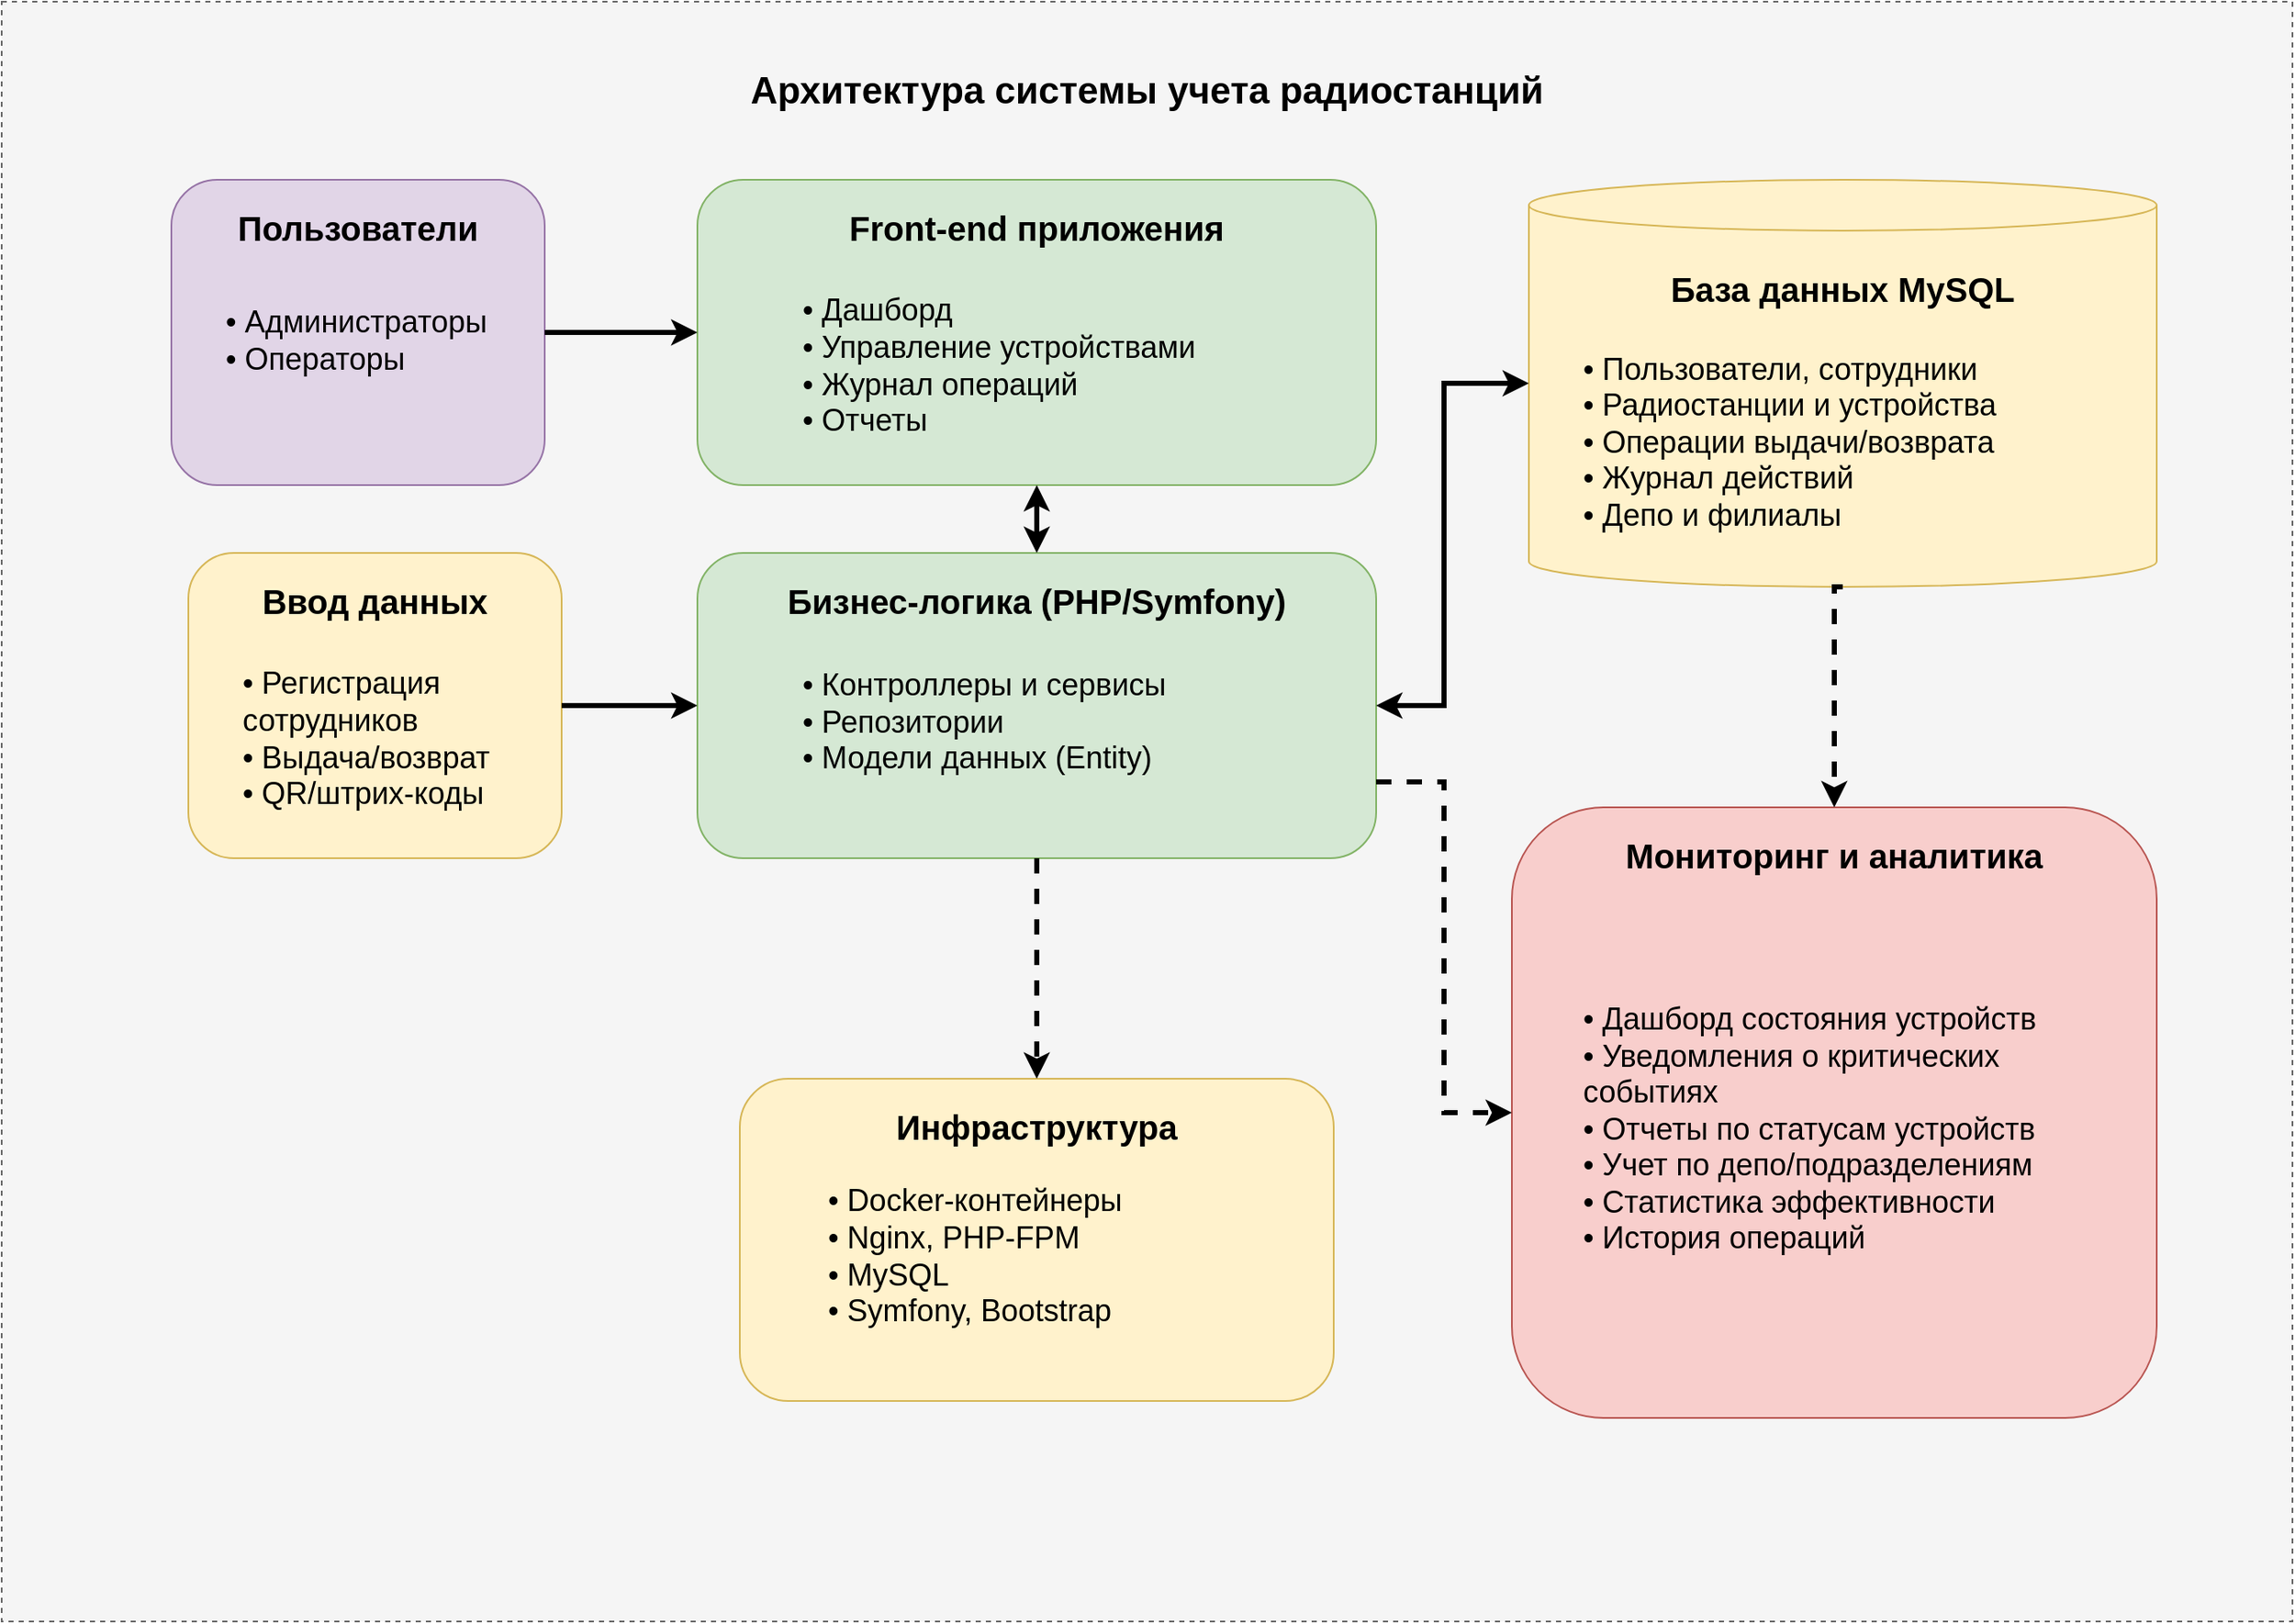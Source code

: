 <mxfile>
    <diagram name="Архитектура системы" id="architecture-diagram">
        <mxGraphModel dx="3011" dy="2315" grid="1" gridSize="10" guides="1" tooltips="1" connect="1" arrows="1" fold="1" page="1" pageScale="1" pageWidth="1169" pageHeight="827" math="0" shadow="0">
            <root>
                <mxCell id="0"/>
                <mxCell id="1" parent="0"/>
                <mxCell id="main-container" value="Архитектура системы учета радиостанций" style="rounded=0;whiteSpace=wrap;html=1;fillColor=#f5f5f5;strokeColor=#666666;fontColor=#000000;fontSize=22;fontStyle=1;verticalAlign=top;align=center;dashed=1;spacing=20;spacingTop=15;" parent="1" vertex="1">
                    <mxGeometry x="-120" y="-45" width="1350" height="955" as="geometry"/>
                </mxCell>
                <mxCell id="users-container" value="Пользователи" style="rounded=1;whiteSpace=wrap;html=1;fillColor=#e1d5e7;strokeColor=#9673a6;fontColor=#000000;fontSize=20;verticalAlign=top;align=center;fontStyle=1;spacing=8;spacingTop=4;" parent="1" vertex="1">
                    <mxGeometry x="-20" y="60" width="220" height="180" as="geometry"/>
                </mxCell>
                <mxCell id="users-icon" value="" style="shape=image;html=1;verticalAlign=top;verticalLabelPosition=bottom;labelBackgroundColor=#ffffff;imageAspect=0;aspect=fixed;image=https://cdn1.iconfinder.com/data/icons/user-pictures/100/users-128.png;fontColor=#000000;" parent="1" vertex="1">
                    <mxGeometry x="90" y="105" width="40" height="40" as="geometry"/>
                </mxCell>
                <mxCell id="admin-user" value="• Администраторы&#xa;• Операторы" style="text;html=1;strokeColor=none;fillColor=none;align=left;verticalAlign=middle;whiteSpace=wrap;rounded=0;fontSize=18;spacing=2;spacingLeft=10;fontColor=#000000;" parent="1" vertex="1">
                    <mxGeometry y="125" width="180" height="60" as="geometry"/>
                </mxCell>
                <mxCell id="data-sources-container" value="Ввод данных" style="rounded=1;whiteSpace=wrap;html=1;fillColor=#fff2cc;strokeColor=#d6b656;fontColor=#000000;fontSize=20;verticalAlign=top;align=center;fontStyle=1;spacing=8;spacingTop=4;" parent="1" vertex="1">
                    <mxGeometry x="-10" y="280" width="220" height="180" as="geometry"/>
                </mxCell>
                <mxCell id="data-icon" value="" style="shape=image;html=1;verticalAlign=top;verticalLabelPosition=bottom;labelBackgroundColor=#ffffff;imageAspect=0;aspect=fixed;image=https://cdn4.iconfinder.com/data/icons/48-bubbles/48/23.Data-128.png;fontColor=#000000;" parent="1" vertex="1">
                    <mxGeometry x="90" y="330" width="40" height="40" as="geometry"/>
                </mxCell>
                <mxCell id="operations-text" value="• Регистрация сотрудников&#xa;• Выдача/возврат&#xa;• QR/штрих-коды" style="text;html=1;strokeColor=none;fillColor=none;align=left;verticalAlign=middle;whiteSpace=wrap;rounded=0;fontSize=18;spacing=2;spacingLeft=10;fontColor=#000000;" parent="1" vertex="1">
                    <mxGeometry x="10" y="340" width="180" height="100" as="geometry"/>
                </mxCell>
                <mxCell id="frontend-container" value="Front-end приложения" style="rounded=1;whiteSpace=wrap;html=1;fillColor=#d5e8d4;strokeColor=#82b366;fontColor=#000000;fontSize=20;verticalAlign=top;align=center;fontStyle=1;spacing=8;spacingTop=4;" parent="1" vertex="1">
                    <mxGeometry x="290" y="60" width="400" height="180" as="geometry"/>
                </mxCell>
                <mxCell id="frontend-icon" value="" style="shape=image;html=1;verticalAlign=top;verticalLabelPosition=bottom;labelBackgroundColor=#ffffff;imageAspect=0;aspect=fixed;image=https://cdn1.iconfinder.com/data/icons/hawcons/32/699966-icon-1-browser-128.png;fontColor=#000000;" parent="1" vertex="1">
                    <mxGeometry x="370" y="105" width="40" height="40" as="geometry"/>
                </mxCell>
                <mxCell id="frontend-text" value="• Дашборд&#xa;• Управление устройствами&#xa;• Журнал операций&#xa;• Отчеты" style="text;html=1;strokeColor=none;fillColor=none;align=left;verticalAlign=middle;whiteSpace=wrap;rounded=0;fontSize=18;spacing=2;spacingLeft=10;fontColor=#000000;" parent="1" vertex="1">
                    <mxGeometry x="340" y="125" width="280" height="90" as="geometry"/>
                </mxCell>
                <mxCell id="backend-container" value="Бизнес-логика (PHP/Symfony)" style="rounded=1;whiteSpace=wrap;html=1;fillColor=#d5e8d4;strokeColor=#82b366;fontColor=#000000;fontSize=20;verticalAlign=top;align=center;fontStyle=1;spacing=8;spacingTop=4;" parent="1" vertex="1">
                    <mxGeometry x="290" y="280" width="400" height="180" as="geometry"/>
                </mxCell>
                <mxCell id="backend-icon" value="" style="shape=image;html=1;verticalAlign=top;verticalLabelPosition=bottom;labelBackgroundColor=#ffffff;imageAspect=0;aspect=fixed;image=https://cdn4.iconfinder.com/data/icons/logos-and-brands/512/256_Php_logo-128.png;fontColor=#000000;" parent="1" vertex="1">
                    <mxGeometry x="640" y="290" width="40" height="40" as="geometry"/>
                </mxCell>
                <mxCell id="backend-text" value="• Контроллеры и сервисы&#xa;• Репозитории&#xa;• Модели данных (Entity)" style="text;html=1;strokeColor=none;fillColor=none;align=left;verticalAlign=middle;whiteSpace=wrap;rounded=0;fontSize=18;spacing=2;spacingLeft=10;fontColor=#000000;" parent="1" vertex="1">
                    <mxGeometry x="340" y="340" width="280" height="80" as="geometry"/>
                </mxCell>
                <mxCell id="database-container" value="База данных MySQL" style="shape=cylinder3;whiteSpace=wrap;html=1;boundedLbl=1;backgroundOutline=1;size=15;fillColor=#fff2cc;strokeColor=#d6b656;fontColor=#000000;fontSize=20;verticalAlign=top;align=center;fontStyle=1;spacing=8;spacingTop=10;" parent="1" vertex="1">
                    <mxGeometry x="780" y="60" width="370" height="240" as="geometry"/>
                </mxCell>
                <mxCell id="mysql-icon" value="" style="shape=image;html=1;verticalAlign=top;verticalLabelPosition=bottom;labelBackgroundColor=#ffffff;imageAspect=0;aspect=fixed;image=https://cdn4.iconfinder.com/data/icons/logos-3/181/MySQL-128.png;fontColor=#000000;" parent="1" vertex="1">
                    <mxGeometry x="1080" y="105" width="40" height="40" as="geometry"/>
                </mxCell>
                <mxCell id="tables-list" value="• Пользователи, сотрудники&#xa;• Радиостанции и устройства&#xa;• Операции выдачи/возврата&#xa;• Журнал действий&#xa;• Депо и филиалы" style="text;html=1;strokeColor=none;fillColor=none;align=left;verticalAlign=middle;whiteSpace=wrap;rounded=0;fontSize=18;spacing=2;spacingLeft=10;fontColor=#000000;" parent="1" vertex="1">
                    <mxGeometry x="800" y="150" width="320" height="130" as="geometry"/>
                </mxCell>
                <mxCell id="infrastructure-container" value="Инфраструктура" style="rounded=1;whiteSpace=wrap;html=1;fillColor=#fff2cc;strokeColor=#d6b656;fontColor=#000000;fontSize=20;verticalAlign=top;align=center;fontStyle=1;spacing=8;spacingTop=4;" parent="1" vertex="1">
                    <mxGeometry x="315" y="590" width="350" height="190" as="geometry"/>
                </mxCell>
                <mxCell id="docker-icon" value="" style="shape=image;html=1;verticalAlign=top;verticalLabelPosition=bottom;labelBackgroundColor=#ffffff;imageAspect=0;aspect=fixed;image=https://cdn4.iconfinder.com/data/icons/logos-and-brands/512/97_Docker_logo_logos-128.png;fontColor=#000000;" parent="1" vertex="1">
                    <mxGeometry x="595" y="600" width="40" height="40" as="geometry"/>
                </mxCell>
                <mxCell id="infrastructure-details" value="• Docker-контейнеры&#xa;• Nginx, PHP-FPM&#xa;• MySQL&#xa;• Symfony, Bootstrap" style="text;html=1;strokeColor=none;fillColor=none;align=left;verticalAlign=middle;whiteSpace=wrap;rounded=0;fontSize=18;spacing=2;spacingLeft=10;fontColor=#000000;" parent="1" vertex="1">
                    <mxGeometry x="355" y="655" width="280" height="80" as="geometry"/>
                </mxCell>
                <mxCell id="monitoring-container" value="Мониторинг и аналитика" style="rounded=1;whiteSpace=wrap;html=1;fillColor=#f8cecc;strokeColor=#b85450;fontColor=#000000;fontSize=20;verticalAlign=top;align=center;fontStyle=1;spacing=8;spacingTop=4;" parent="1" vertex="1">
                    <mxGeometry x="770" y="430" width="380" height="360" as="geometry"/>
                </mxCell>
                <mxCell id="monitoring-icon" value="" style="shape=image;html=1;verticalAlign=top;verticalLabelPosition=bottom;labelBackgroundColor=#ffffff;imageAspect=0;aspect=fixed;image=https://cdn3.iconfinder.com/data/icons/fatcow/32/chart_bar.png;fontColor=#000000;" parent="1" vertex="1">
                    <mxGeometry x="1000" y="480" width="40" height="40" as="geometry"/>
                </mxCell>
                <mxCell id="reports-icon" value="" style="shape=image;html=1;verticalAlign=top;verticalLabelPosition=bottom;labelBackgroundColor=#ffffff;imageAspect=0;aspect=fixed;image=https://cdn2.iconfinder.com/data/icons/bitsies/128/Document-128.png;fontColor=#000000;" parent="1" vertex="1">
                    <mxGeometry x="1050" y="480" width="40" height="40" as="geometry"/>
                </mxCell>
                <mxCell id="monitoring-reports-text" value="• Дашборд состояния устройств&#xa;• Уведомления о критических событиях&#xa;• Отчеты по статусам устройств&#xa;• Учет по депо/подразделениям&#xa;• Статистика эффективности&#xa;• История операций" style="text;html=1;strokeColor=none;fillColor=none;align=left;verticalAlign=middle;whiteSpace=wrap;rounded=0;fontSize=18;spacing=2;spacingLeft=10;fontColor=#000000;" parent="1" vertex="1">
                    <mxGeometry x="800" y="530" width="280" height="180" as="geometry"/>
                </mxCell>
                <mxCell id="arrow1" value="" style="endArrow=classic;html=1;rounded=0;exitX=1;exitY=0.5;exitDx=0;exitDy=0;entryX=0;entryY=0.5;entryDx=0;entryDy=0;strokeColor=#000000;fontColor=#000000;edgeStyle=orthogonalEdgeStyle;strokeWidth=3;" parent="1" source="users-container" target="frontend-container" edge="1">
                    <mxGeometry width="50" height="50" relative="1" as="geometry">
                        <mxPoint x="290" y="370" as="sourcePoint"/>
                        <mxPoint x="340" y="320" as="targetPoint"/>
                    </mxGeometry>
                </mxCell>
                <mxCell id="arrow2" value="" style="endArrow=classic;html=1;rounded=0;exitX=1;exitY=0.5;exitDx=0;exitDy=0;entryX=0;entryY=0.5;entryDx=0;entryDy=0;strokeColor=#000000;fontColor=#000000;edgeStyle=orthogonalEdgeStyle;strokeWidth=3;" parent="1" source="data-sources-container" target="backend-container" edge="1">
                    <mxGeometry width="50" height="50" relative="1" as="geometry">
                        <mxPoint x="290" y="370" as="sourcePoint"/>
                        <mxPoint x="340" y="320" as="targetPoint"/>
                    </mxGeometry>
                </mxCell>
                <mxCell id="arrow3" value="" style="endArrow=classic;startArrow=classic;html=1;rounded=0;exitX=0.5;exitY=1;exitDx=0;exitDy=0;entryX=0.5;entryY=0;entryDx=0;entryDy=0;strokeColor=#000000;fontColor=#000000;edgeStyle=orthogonalEdgeStyle;strokeWidth=3;" parent="1" source="frontend-container" target="backend-container" edge="1">
                    <mxGeometry width="50" height="50" relative="1" as="geometry">
                        <mxPoint x="290" y="370" as="sourcePoint"/>
                        <mxPoint x="340" y="320" as="targetPoint"/>
                    </mxGeometry>
                </mxCell>
                <mxCell id="arrow4" value="" style="endArrow=classic;startArrow=classic;html=1;rounded=0;exitX=1;exitY=0.5;exitDx=0;exitDy=0;entryX=0;entryY=0.5;entryDx=0;entryDy=0;entryPerimeter=0;strokeColor=#000000;fontColor=#000000;edgeStyle=orthogonalEdgeStyle;strokeWidth=3;" parent="1" source="backend-container" target="database-container" edge="1">
                    <mxGeometry width="50" height="50" relative="1" as="geometry">
                        <mxPoint x="690" y="370" as="sourcePoint"/>
                        <mxPoint x="740" y="320" as="targetPoint"/>
                        <Array as="points">
                            <mxPoint x="730" y="370"/>
                            <mxPoint x="730" y="180"/>
                        </Array>
                    </mxGeometry>
                </mxCell>
                <mxCell id="arrow5" value="" style="endArrow=classic;html=1;rounded=0;exitX=0.5;exitY=1;exitDx=0;exitDy=0;exitPerimeter=0;entryX=0.5;entryY=0;entryDx=0;entryDy=0;dashed=1;strokeColor=#000000;fontColor=#000000;edgeStyle=orthogonalEdgeStyle;labelBackgroundColor=none;strokeWidth=3;" parent="1" source="database-container" target="monitoring-container" edge="1">
                    <mxGeometry width="50" height="50" relative="1" as="geometry">
                        <mxPoint x="690" y="370" as="sourcePoint"/>
                        <mxPoint x="740" y="320" as="targetPoint"/>
                        <Array as="points">
                            <mxPoint x="960" y="300"/>
                        </Array>
                    </mxGeometry>
                </mxCell>
                <mxCell id="arrow7" value="" style="endArrow=classic;html=1;rounded=0;dashed=1;entryX=0;entryY=0.5;entryDx=0;entryDy=0;strokeColor=#000000;fontColor=#000000;exitX=1;exitY=0.75;exitDx=0;exitDy=0;edgeStyle=orthogonalEdgeStyle;strokeWidth=3;" parent="1" source="backend-container" target="monitoring-container" edge="1">
                    <mxGeometry width="50" height="50" relative="1" as="geometry">
                        <mxPoint x="590" y="520" as="sourcePoint"/>
                        <mxPoint x="640" y="470" as="targetPoint"/>
                    </mxGeometry>
                </mxCell>
                <mxCell id="arrow8" value="" style="endArrow=classic;html=1;rounded=0;dashed=1;exitX=0.5;exitY=1;exitDx=0;exitDy=0;entryX=0.5;entryY=0;entryDx=0;entryDy=0;strokeColor=#000000;fontColor=#000000;edgeStyle=orthogonalEdgeStyle;strokeWidth=3;" parent="1" source="backend-container" target="infrastructure-container" edge="1">
                    <mxGeometry width="50" height="50" relative="1" as="geometry">
                        <mxPoint x="590" y="520" as="sourcePoint"/>
                        <mxPoint x="640" y="470" as="targetPoint"/>
                    </mxGeometry>
                </mxCell>
            </root>
        </mxGraphModel>
    </diagram>
</mxfile>